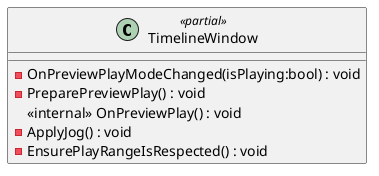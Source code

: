 @startuml
class TimelineWindow <<partial>> {
    - OnPreviewPlayModeChanged(isPlaying:bool) : void
    - PreparePreviewPlay() : void
    <<internal>> OnPreviewPlay() : void
    - ApplyJog() : void
    - EnsurePlayRangeIsRespected() : void
}
@enduml
